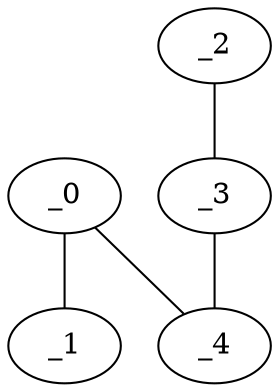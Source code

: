 graph FP1_0129 {
	_0	 [x="0.229719",
		y="3.05637"];
	_1	 [x="0.276041",
		y="0.666847"];
	_0 -- _1;
	_4	 [x="2.20181",
		y="3.12238"];
	_0 -- _4;
	_2	 [x="0.182075",
		y="1.81053"];
	_3	 [x="1.57815",
		y="1.66282"];
	_2 -- _3;
	_3 -- _4;
}

